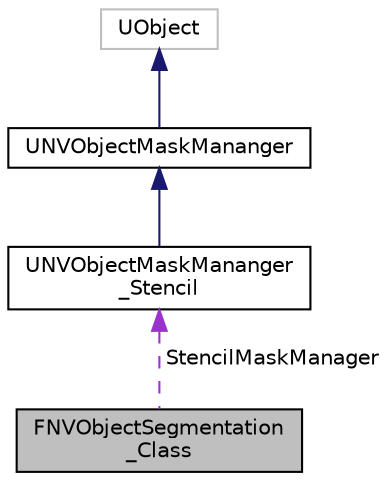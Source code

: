 digraph "FNVObjectSegmentation_Class"
{
  edge [fontname="Helvetica",fontsize="10",labelfontname="Helvetica",labelfontsize="10"];
  node [fontname="Helvetica",fontsize="10",shape=record];
  Node1 [label="FNVObjectSegmentation\l_Class",height=0.2,width=0.4,color="black", fillcolor="grey75", style="filled", fontcolor="black"];
  Node2 -> Node1 [dir="back",color="darkorchid3",fontsize="10",style="dashed",label=" StencilMaskManager" ,fontname="Helvetica"];
  Node2 [label="UNVObjectMaskMananger\l_Stencil",height=0.2,width=0.4,color="black", fillcolor="white", style="filled",URL="$class_u_n_v_object_mask_mananger___stencil.html",tooltip="UNVObjectMaskMananger_Stencil scan actors in the scene, assign them an ID using StencilMask NOTE: Mas..."];
  Node3 -> Node2 [dir="back",color="midnightblue",fontsize="10",style="solid",fontname="Helvetica"];
  Node3 [label="UNVObjectMaskMananger",height=0.2,width=0.4,color="black", fillcolor="white", style="filled",URL="$class_u_n_v_object_mask_mananger.html",tooltip="Mask base class: scan actors in the scene, assign them an ID based on mask type. "];
  Node4 -> Node3 [dir="back",color="midnightblue",fontsize="10",style="solid",fontname="Helvetica"];
  Node4 [label="UObject",height=0.2,width=0.4,color="grey75", fillcolor="white", style="filled"];
}
